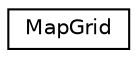 digraph "Graphical Class Hierarchy"
{
 // LATEX_PDF_SIZE
  edge [fontname="Helvetica",fontsize="10",labelfontname="Helvetica",labelfontsize="10"];
  node [fontname="Helvetica",fontsize="10",shape=record];
  rankdir="LR";
  Node0 [label="MapGrid",height=0.2,width=0.4,color="black", fillcolor="white", style="filled",URL="$classMapGrid.html",tooltip=" "];
}
